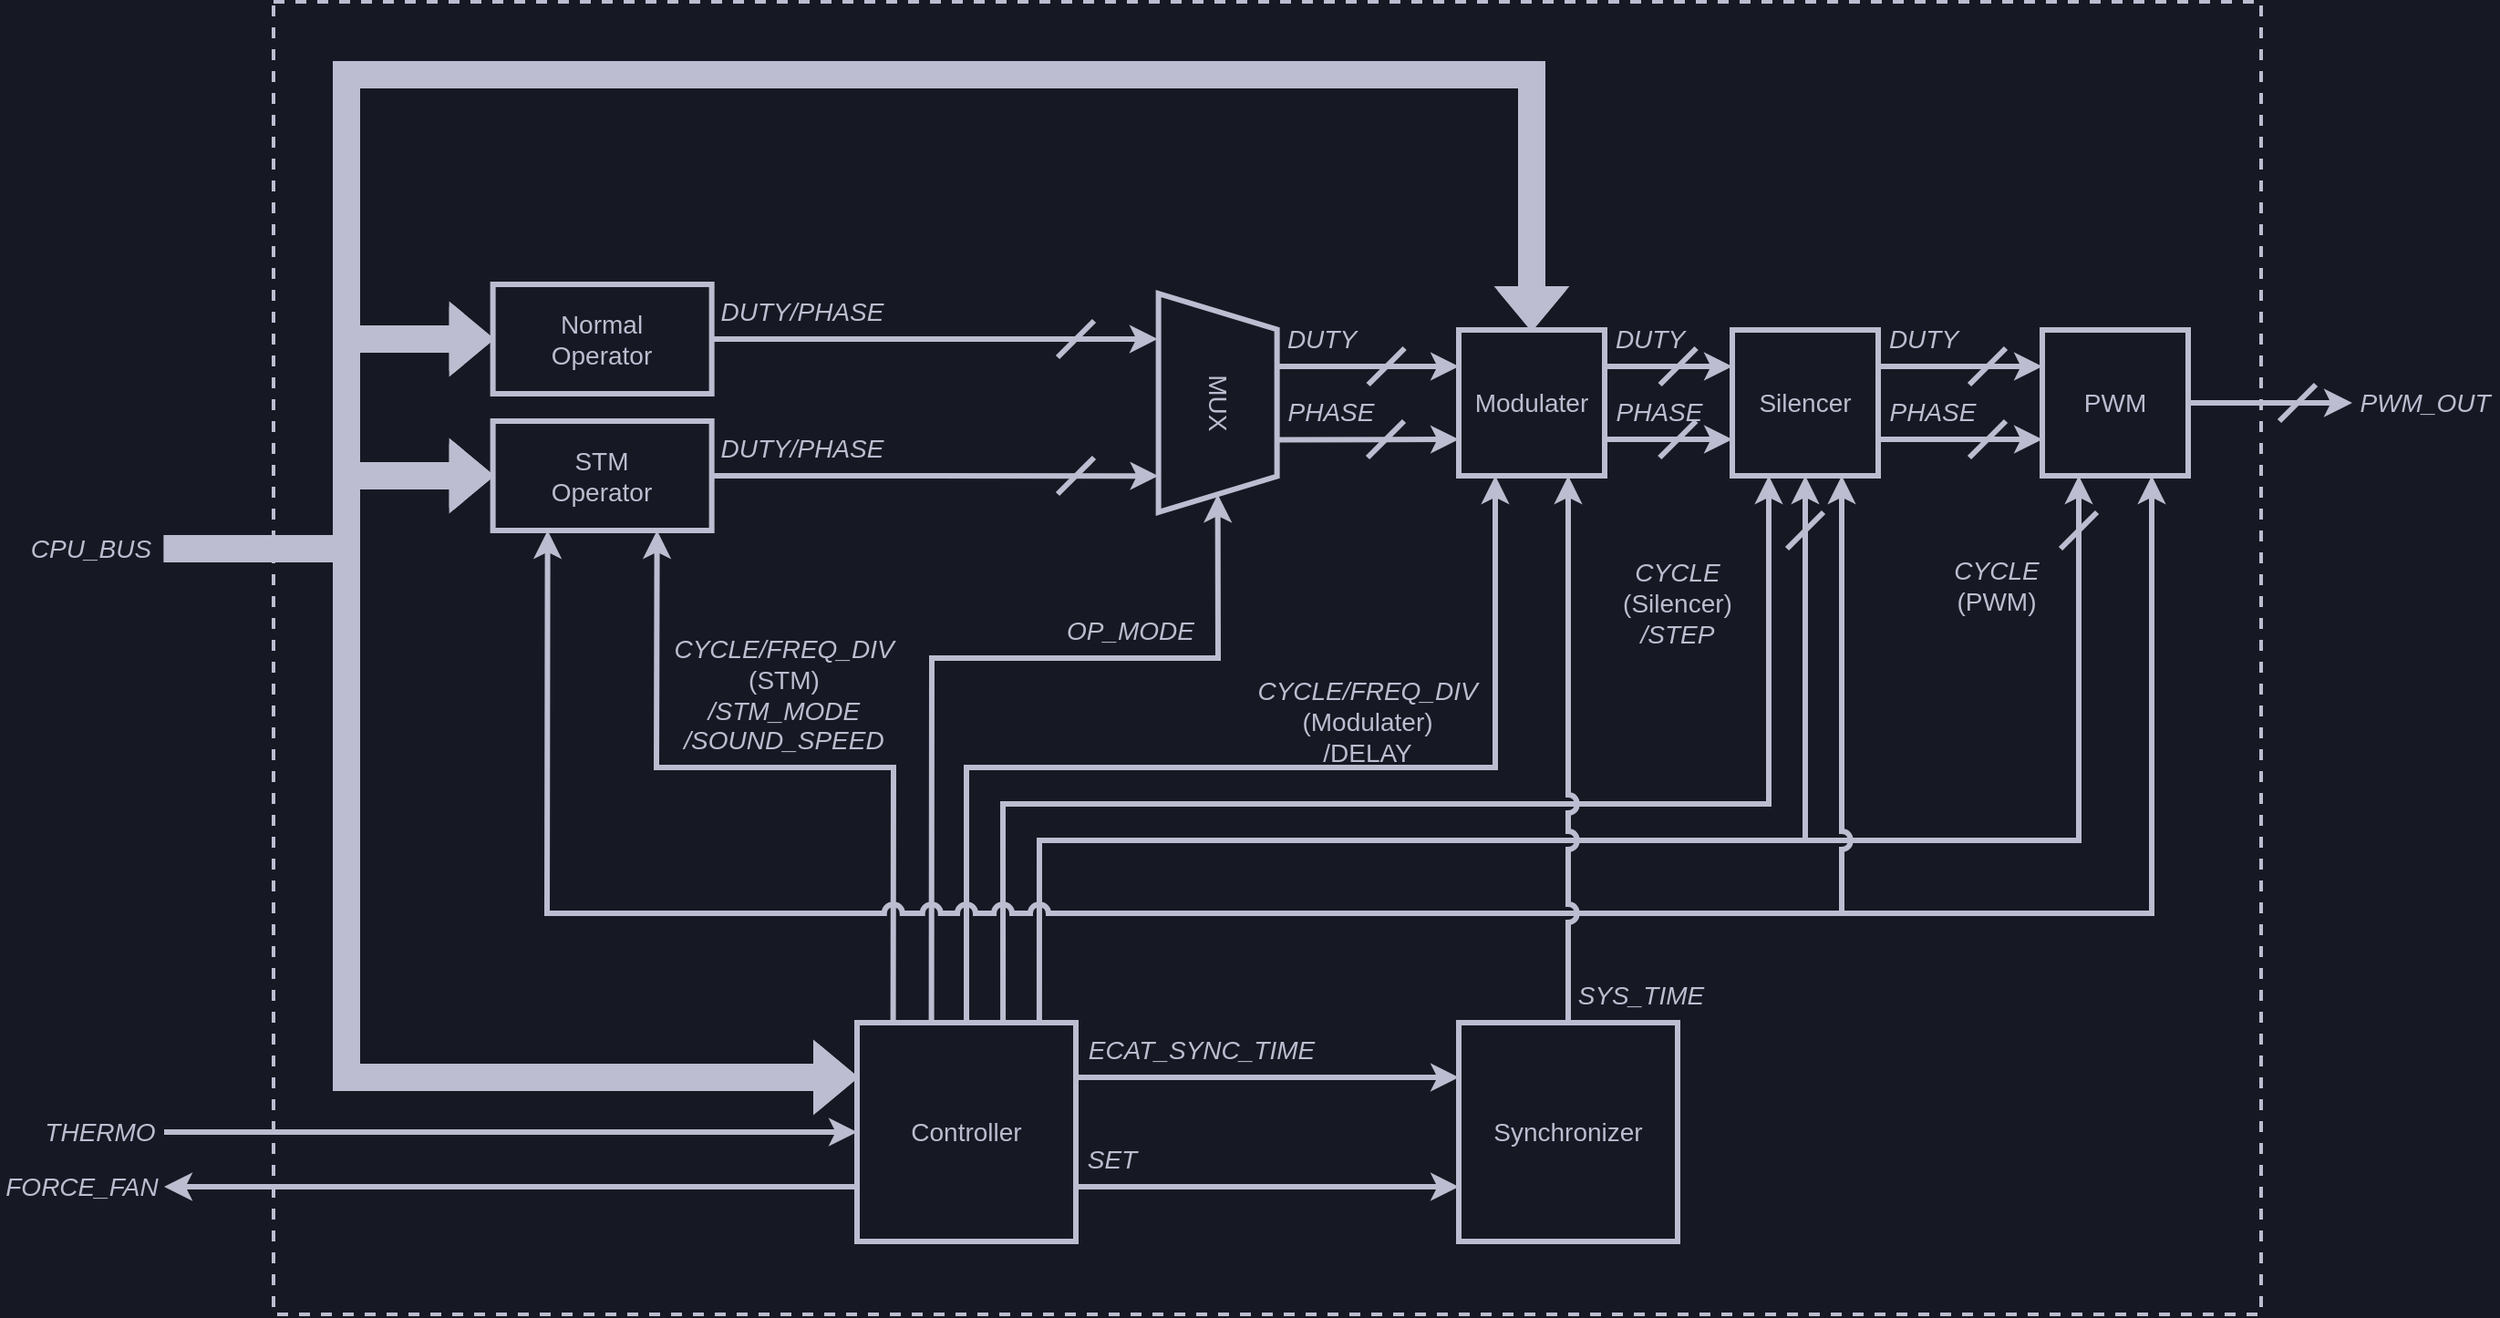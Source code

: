 <mxfile compressed="false">
    <diagram id="86R6ZRfhnQo9sD8B5-7s" name="Page-1">
        <mxGraphModel dx="2268" dy="1302" grid="1" gridSize="10" guides="1" tooltips="1" connect="1" arrows="1" fold="1" page="1" pageScale="1" pageWidth="827" pageHeight="1169" background="#161923" math="0" shadow="0">
            <root>
                <mxCell id="0"/>
                <mxCell id="1" parent="0"/>
                <mxCell id="112" value="" style="rounded=0;whiteSpace=wrap;html=1;labelBackgroundColor=none;fontSize=14;fontColor=#BCBDD0;strokeColor=#bcbdd0;strokeWidth=2;fillColor=none;dashed=1;" parent="1" vertex="1">
                    <mxGeometry x="180" y="120" width="1090" height="720" as="geometry"/>
                </mxCell>
                <mxCell id="2" value="PWM" style="rounded=0;whiteSpace=wrap;html=1;fillColor=none;strokeColor=#BCBDD0;fontColor=#BCBDD0;fontSize=14;strokeWidth=3;" parent="1" vertex="1">
                    <mxGeometry x="1150" y="300" width="80" height="80" as="geometry"/>
                </mxCell>
                <mxCell id="3" value="" style="endArrow=classic;html=1;fontFamily=Helvetica;fontSize=14;fontColor=#BCBDD0;exitX=1;exitY=0.5;exitDx=0;exitDy=0;strokeColor=#BCBDD0;strokeWidth=3;" parent="1" source="2" edge="1">
                    <mxGeometry width="50" height="50" relative="1" as="geometry">
                        <mxPoint x="1430" y="330" as="sourcePoint"/>
                        <mxPoint x="1320" y="340" as="targetPoint"/>
                    </mxGeometry>
                </mxCell>
                <mxCell id="4" value="" style="endArrow=none;html=1;rounded=1;labelBackgroundColor=default;fontFamily=Helvetica;fontSize=14;fontColor=#BCBDD0;strokeColor=#BCBDD0;strokeWidth=3;shape=connector;" parent="1" edge="1">
                    <mxGeometry width="50" height="50" relative="1" as="geometry">
                        <mxPoint x="1280" y="350" as="sourcePoint"/>
                        <mxPoint x="1300" y="330" as="targetPoint"/>
                        <Array as="points">
                            <mxPoint x="1290" y="340"/>
                        </Array>
                    </mxGeometry>
                </mxCell>
                <mxCell id="8" value="Silencer" style="rounded=0;whiteSpace=wrap;html=1;fontFamily=Helvetica;fontSize=14;fontColor=#BCBDD0;strokeColor=#BCBDD0;strokeWidth=3;fillColor=none;" parent="1" vertex="1">
                    <mxGeometry x="980" y="300" width="80" height="80" as="geometry"/>
                </mxCell>
                <mxCell id="10" value="" style="endArrow=classic;html=1;rounded=1;labelBackgroundColor=default;fontFamily=Helvetica;fontSize=14;fontColor=#BCBDD0;strokeColor=#BCBDD0;strokeWidth=3;shape=connector;exitX=1;exitY=0.25;exitDx=0;exitDy=0;entryX=0;entryY=0.25;entryDx=0;entryDy=0;" parent="1" source="8" target="2" edge="1">
                    <mxGeometry width="50" height="50" relative="1" as="geometry">
                        <mxPoint x="1200" y="290" as="sourcePoint"/>
                        <mxPoint x="1250" y="240" as="targetPoint"/>
                    </mxGeometry>
                </mxCell>
                <mxCell id="11" value="" style="endArrow=classic;html=1;rounded=1;labelBackgroundColor=default;fontFamily=Helvetica;fontSize=14;fontColor=#BCBDD0;strokeColor=#BCBDD0;strokeWidth=3;shape=connector;exitX=1;exitY=0.75;exitDx=0;exitDy=0;entryX=0;entryY=0.75;entryDx=0;entryDy=0;" parent="1" source="8" target="2" edge="1">
                    <mxGeometry width="50" height="50" relative="1" as="geometry">
                        <mxPoint x="1070" y="330" as="sourcePoint"/>
                        <mxPoint x="1190" y="330" as="targetPoint"/>
                    </mxGeometry>
                </mxCell>
                <mxCell id="12" value="&lt;i style=&quot;font-size: 14px;&quot;&gt;DUTY&lt;/i&gt;" style="text;html=1;strokeColor=none;fillColor=none;align=center;verticalAlign=middle;whiteSpace=wrap;rounded=0;fontFamily=Helvetica;fontSize=14;fontColor=#BCBDD0;" parent="1" vertex="1">
                    <mxGeometry x="1060" y="290" width="50" height="30" as="geometry"/>
                </mxCell>
                <mxCell id="13" value="&lt;i style=&quot;font-size: 14px;&quot;&gt;PHASE&lt;/i&gt;" style="text;html=1;strokeColor=none;fillColor=none;align=center;verticalAlign=middle;whiteSpace=wrap;rounded=0;fontFamily=Helvetica;fontSize=14;fontColor=#BCBDD0;" parent="1" vertex="1">
                    <mxGeometry x="1060" y="330" width="60" height="30" as="geometry"/>
                </mxCell>
                <mxCell id="22" value="Modulater" style="rounded=0;whiteSpace=wrap;html=1;fontFamily=Helvetica;fontSize=14;fontColor=#BCBDD0;strokeColor=#BCBDD0;strokeWidth=3;fillColor=none;" parent="1" vertex="1">
                    <mxGeometry x="830" y="300" width="80" height="80" as="geometry"/>
                </mxCell>
                <mxCell id="23" value="" style="endArrow=classic;html=1;rounded=0;labelBackgroundColor=default;fontFamily=Helvetica;fontSize=14;fontColor=#BCBDD0;strokeColor=#BCBDD0;strokeWidth=3;shape=connector;entryX=0;entryY=0.25;entryDx=0;entryDy=0;exitX=1;exitY=0.25;exitDx=0;exitDy=0;" parent="1" source="22" target="8" edge="1">
                    <mxGeometry width="50" height="50" relative="1" as="geometry">
                        <mxPoint x="900" y="260" as="sourcePoint"/>
                        <mxPoint x="940" y="440" as="targetPoint"/>
                    </mxGeometry>
                </mxCell>
                <mxCell id="25" value="&lt;i style=&quot;font-size: 14px;&quot;&gt;DUTY&lt;/i&gt;" style="text;html=1;strokeColor=none;fillColor=none;align=center;verticalAlign=middle;whiteSpace=wrap;rounded=0;fontFamily=Helvetica;fontSize=14;fontColor=#BCBDD0;" parent="1" vertex="1">
                    <mxGeometry x="910" y="290" width="50" height="30" as="geometry"/>
                </mxCell>
                <mxCell id="31" value="MUX" style="shape=trapezoid;perimeter=trapezoidPerimeter;whiteSpace=wrap;html=1;fixedSize=1;rounded=0;fontFamily=Helvetica;fontSize=14;fontColor=#BCBDD0;strokeColor=#BCBDD0;strokeWidth=3;fillColor=none;rotation=90;size=19.68;" parent="1" vertex="1">
                    <mxGeometry x="637.82" y="307.5" width="120" height="65" as="geometry"/>
                </mxCell>
                <mxCell id="32" value="" style="endArrow=classic;html=1;rounded=0;labelBackgroundColor=default;fontFamily=Helvetica;fontSize=14;fontColor=#BCBDD0;strokeColor=#BCBDD0;strokeWidth=3;shape=connector;entryX=0;entryY=0.25;entryDx=0;entryDy=0;exitX=0.333;exitY=-0.014;exitDx=0;exitDy=0;exitPerimeter=0;" parent="1" source="31" target="22" edge="1">
                    <mxGeometry width="50" height="50" relative="1" as="geometry">
                        <mxPoint x="910" y="270" as="sourcePoint"/>
                        <mxPoint x="990" y="330" as="targetPoint"/>
                        <Array as="points">
                            <mxPoint x="760" y="320"/>
                        </Array>
                    </mxGeometry>
                </mxCell>
                <mxCell id="34" value="" style="endArrow=classic;html=1;rounded=0;labelBackgroundColor=default;fontFamily=Helvetica;fontSize=14;fontColor=#BCBDD0;strokeColor=#BCBDD0;strokeWidth=3;shape=connector;entryX=0;entryY=0.75;entryDx=0;entryDy=0;exitX=1;exitY=0.75;exitDx=0;exitDy=0;" parent="1" source="22" target="8" edge="1">
                    <mxGeometry width="50" height="50" relative="1" as="geometry">
                        <mxPoint x="790" y="370" as="sourcePoint"/>
                        <mxPoint x="840" y="320" as="targetPoint"/>
                    </mxGeometry>
                </mxCell>
                <mxCell id="35" value="Synchronizer" style="rounded=0;whiteSpace=wrap;html=1;fontFamily=Helvetica;fontSize=14;fontColor=#BCBDD0;strokeColor=#BCBDD0;strokeWidth=3;fillColor=none;" parent="1" vertex="1">
                    <mxGeometry x="830" y="680" width="120" height="120" as="geometry"/>
                </mxCell>
                <mxCell id="36" value="Normal&lt;br style=&quot;font-size: 14px;&quot;&gt;Operator" style="rounded=0;whiteSpace=wrap;html=1;fontFamily=Helvetica;fontSize=14;fontColor=#BCBDD0;strokeColor=#BCBDD0;strokeWidth=3;fillColor=none;" parent="1" vertex="1">
                    <mxGeometry x="300.32" y="275" width="120" height="60" as="geometry"/>
                </mxCell>
                <mxCell id="37" value="STM&lt;br style=&quot;font-size: 14px;&quot;&gt;Operator" style="rounded=0;whiteSpace=wrap;html=1;fontFamily=Helvetica;fontSize=14;fontColor=#BCBDD0;strokeColor=#BCBDD0;strokeWidth=3;fillColor=none;" parent="1" vertex="1">
                    <mxGeometry x="300.32" y="350" width="120" height="60" as="geometry"/>
                </mxCell>
                <mxCell id="38" value="" style="endArrow=classic;html=1;rounded=0;labelBackgroundColor=default;fontFamily=Helvetica;fontSize=14;fontColor=#BCBDD0;strokeColor=#BCBDD0;strokeWidth=3;shape=connector;entryX=0.834;entryY=1.001;entryDx=0;entryDy=0;exitX=1;exitY=0.5;exitDx=0;exitDy=0;entryPerimeter=0;" parent="1" source="37" target="31" edge="1">
                    <mxGeometry width="50" height="50" relative="1" as="geometry">
                        <mxPoint x="750.56" y="369.8" as="sourcePoint"/>
                        <mxPoint x="990" y="370" as="targetPoint"/>
                    </mxGeometry>
                </mxCell>
                <mxCell id="39" value="&lt;i style=&quot;font-size: 14px;&quot;&gt;DUTY/PHASE&lt;/i&gt;" style="text;html=1;strokeColor=none;fillColor=none;align=center;verticalAlign=middle;whiteSpace=wrap;rounded=0;fontFamily=Helvetica;fontSize=14;fontColor=#BCBDD0;" parent="1" vertex="1">
                    <mxGeometry x="420" y="350" width="100" height="30" as="geometry"/>
                </mxCell>
                <mxCell id="40" value="&lt;i style=&quot;font-size: 14px;&quot;&gt;DUTY/PHASE&lt;/i&gt;" style="text;html=1;strokeColor=none;fillColor=none;align=center;verticalAlign=middle;whiteSpace=wrap;rounded=0;fontFamily=Helvetica;fontSize=14;fontColor=#BCBDD0;" parent="1" vertex="1">
                    <mxGeometry x="420.32" y="275" width="99.68" height="30" as="geometry"/>
                </mxCell>
                <mxCell id="41" value="" style="endArrow=classic;html=1;rounded=0;labelBackgroundColor=default;fontFamily=Helvetica;fontSize=14;fontColor=#BCBDD0;strokeColor=#BCBDD0;strokeWidth=3;shape=connector;entryX=0.208;entryY=1.006;entryDx=0;entryDy=0;exitX=1;exitY=0.5;exitDx=0;exitDy=0;entryPerimeter=0;" parent="1" source="36" target="31" edge="1">
                    <mxGeometry width="50" height="50" relative="1" as="geometry">
                        <mxPoint x="510" y="430" as="sourcePoint"/>
                        <mxPoint x="670.32" y="380" as="targetPoint"/>
                    </mxGeometry>
                </mxCell>
                <mxCell id="56" style="edgeStyle=none;shape=connector;rounded=0;html=1;exitX=0.833;exitY=-0.001;exitDx=0;exitDy=0;labelBackgroundColor=default;fontFamily=Helvetica;fontSize=14;fontColor=#BCBDD0;endArrow=classic;strokeColor=#BCBDD0;strokeWidth=3;entryX=0.25;entryY=1;entryDx=0;entryDy=0;jumpStyle=arc;exitPerimeter=0;" parent="1" source="55" target="2" edge="1">
                    <mxGeometry relative="1" as="geometry">
                        <mxPoint x="620.143" y="580" as="targetPoint"/>
                        <Array as="points">
                            <mxPoint x="600" y="580"/>
                            <mxPoint x="1170" y="580"/>
                        </Array>
                    </mxGeometry>
                </mxCell>
                <mxCell id="55" value="Controller" style="rounded=0;whiteSpace=wrap;html=1;fontFamily=Helvetica;fontSize=14;fontColor=#BCBDD0;strokeColor=#BCBDD0;strokeWidth=3;fillColor=none;" parent="1" vertex="1">
                    <mxGeometry x="500" y="680" width="120" height="120" as="geometry"/>
                </mxCell>
                <mxCell id="57" style="edgeStyle=none;shape=connector;rounded=0;html=1;labelBackgroundColor=default;fontFamily=Helvetica;fontSize=14;fontColor=#BCBDD0;endArrow=classic;strokeColor=#BCBDD0;strokeWidth=3;entryX=0.25;entryY=1;entryDx=0;entryDy=0;jumpStyle=arc;exitX=0.667;exitY=-0.004;exitDx=0;exitDy=0;exitPerimeter=0;" parent="1" source="55" target="8" edge="1">
                    <mxGeometry relative="1" as="geometry">
                        <mxPoint x="1170" y="390" as="targetPoint"/>
                        <mxPoint x="620" y="670" as="sourcePoint"/>
                        <Array as="points">
                            <mxPoint x="580" y="560"/>
                            <mxPoint x="1000" y="560"/>
                        </Array>
                    </mxGeometry>
                </mxCell>
                <mxCell id="58" style="edgeStyle=none;shape=connector;rounded=0;html=1;labelBackgroundColor=default;fontFamily=Helvetica;fontSize=14;fontColor=#BCBDD0;endArrow=classic;strokeColor=#BCBDD0;strokeWidth=3;entryX=0.25;entryY=1;entryDx=0;entryDy=0;jumpStyle=arc;exitX=0.5;exitY=0;exitDx=0;exitDy=0;startArrow=none;" parent="1" source="55" target="22" edge="1">
                    <mxGeometry relative="1" as="geometry">
                        <mxPoint x="1010" y="390" as="targetPoint"/>
                        <mxPoint x="210" y="580" as="sourcePoint"/>
                        <Array as="points">
                            <mxPoint x="560" y="540"/>
                            <mxPoint x="850" y="540"/>
                        </Array>
                    </mxGeometry>
                </mxCell>
                <mxCell id="59" style="edgeStyle=none;shape=connector;rounded=0;html=1;labelBackgroundColor=default;fontFamily=Helvetica;fontSize=14;fontColor=#BCBDD0;endArrow=classic;strokeColor=#BCBDD0;strokeWidth=3;entryX=1;entryY=0.5;entryDx=0;entryDy=0;jumpStyle=arc;exitX=0.34;exitY=-0.007;exitDx=0;exitDy=0;exitPerimeter=0;" parent="1" source="55" target="31" edge="1">
                    <mxGeometry relative="1" as="geometry">
                        <mxPoint x="1170" y="390" as="targetPoint"/>
                        <mxPoint x="600" y="680" as="sourcePoint"/>
                        <Array as="points">
                            <mxPoint x="541" y="480"/>
                            <mxPoint x="698" y="480"/>
                        </Array>
                    </mxGeometry>
                </mxCell>
                <mxCell id="60" style="edgeStyle=none;shape=connector;rounded=0;html=1;exitX=0.165;exitY=0.01;exitDx=0;exitDy=0;labelBackgroundColor=default;fontFamily=Helvetica;fontSize=14;fontColor=#BCBDD0;endArrow=classic;strokeColor=#BCBDD0;strokeWidth=3;entryX=0.75;entryY=1;entryDx=0;entryDy=0;jumpStyle=arc;exitPerimeter=0;" parent="1" source="55" target="37" edge="1">
                    <mxGeometry relative="1" as="geometry">
                        <mxPoint x="1090" y="390" as="targetPoint"/>
                        <mxPoint x="450.16" y="679.76" as="sourcePoint"/>
                        <Array as="points">
                            <mxPoint x="520" y="540"/>
                            <mxPoint x="390" y="540"/>
                        </Array>
                    </mxGeometry>
                </mxCell>
                <mxCell id="43" value="" style="endArrow=classic;html=1;rounded=0;labelBackgroundColor=default;fontFamily=Helvetica;fontSize=14;fontColor=#BCBDD0;strokeColor=#BCBDD0;strokeWidth=3;shape=connector;entryX=0.75;entryY=1;entryDx=0;entryDy=0;jumpStyle=arc;" parent="1" target="2" edge="1">
                    <mxGeometry width="50" height="50" relative="1" as="geometry">
                        <mxPoint x="890" y="620" as="sourcePoint"/>
                        <mxPoint x="830" y="290" as="targetPoint"/>
                        <Array as="points">
                            <mxPoint x="890" y="620"/>
                            <mxPoint x="1210" y="620"/>
                        </Array>
                    </mxGeometry>
                </mxCell>
                <mxCell id="47" value="" style="endArrow=classic;html=1;rounded=0;labelBackgroundColor=default;fontFamily=Helvetica;fontSize=14;fontColor=#BCBDD0;strokeColor=#BCBDD0;strokeWidth=3;shape=connector;entryX=0.75;entryY=1;entryDx=0;entryDy=0;jumpStyle=arc;" parent="1" target="8" edge="1">
                    <mxGeometry width="50" height="50" relative="1" as="geometry">
                        <mxPoint x="890" y="620" as="sourcePoint"/>
                        <mxPoint x="1020" y="560" as="targetPoint"/>
                        <Array as="points">
                            <mxPoint x="890" y="620"/>
                            <mxPoint x="1040" y="620"/>
                        </Array>
                    </mxGeometry>
                </mxCell>
                <mxCell id="49" value="" style="endArrow=classic;html=1;rounded=0;labelBackgroundColor=default;fontFamily=Helvetica;fontSize=14;fontColor=#BCBDD0;strokeColor=#BCBDD0;strokeWidth=3;shape=connector;entryX=0.25;entryY=1;entryDx=0;entryDy=0;jumpStyle=arc;" parent="1" target="37" edge="1">
                    <mxGeometry width="50" height="50" relative="1" as="geometry">
                        <mxPoint x="890" y="620" as="sourcePoint"/>
                        <mxPoint x="440" y="560" as="targetPoint"/>
                        <Array as="points">
                            <mxPoint x="890" y="620"/>
                            <mxPoint x="330" y="620"/>
                        </Array>
                    </mxGeometry>
                </mxCell>
                <mxCell id="61" value="&lt;i style=&quot;font-size: 14px;&quot;&gt;SYS_TIME&lt;/i&gt;" style="text;html=1;strokeColor=none;fillColor=none;align=center;verticalAlign=middle;whiteSpace=wrap;rounded=0;fontFamily=Helvetica;fontSize=14;fontColor=#BCBDD0;" parent="1" vertex="1">
                    <mxGeometry x="890" y="650" width="80" height="30" as="geometry"/>
                </mxCell>
                <mxCell id="65" value="&lt;i style=&quot;font-size: 14px;&quot;&gt;CYCLE&lt;/i&gt;&lt;br style=&quot;font-size: 14px;&quot;&gt;(PWM)" style="text;html=1;strokeColor=none;fillColor=none;align=center;verticalAlign=middle;whiteSpace=wrap;rounded=0;fontFamily=Helvetica;fontSize=14;fontColor=#BCBDD0;" parent="1" vertex="1">
                    <mxGeometry x="1090" y="420" width="70" height="40" as="geometry"/>
                </mxCell>
                <mxCell id="68" value="&lt;span style=&quot;font-style: italic ; font-size: 14px&quot;&gt;CYCLE&lt;/span&gt;&lt;i&gt;/FREQ_DIV&lt;br&gt;&lt;/i&gt;(Modulater)&lt;br&gt;/DELAY" style="text;html=1;strokeColor=none;fillColor=none;align=center;verticalAlign=middle;whiteSpace=wrap;rounded=0;fontFamily=Helvetica;fontSize=14;fontColor=#BCBDD0;" parent="1" vertex="1">
                    <mxGeometry x="710" y="490" width="139.68" height="50" as="geometry"/>
                </mxCell>
                <mxCell id="69" value="&lt;i style=&quot;font-size: 14px&quot;&gt;OP_MODE&lt;/i&gt;" style="text;html=1;strokeColor=none;fillColor=none;align=center;verticalAlign=middle;whiteSpace=wrap;rounded=0;fontFamily=Helvetica;fontSize=14;fontColor=#BCBDD0;" parent="1" vertex="1">
                    <mxGeometry x="600" y="450" width="100.32" height="30" as="geometry"/>
                </mxCell>
                <mxCell id="70" value="" style="endArrow=none;html=1;rounded=1;labelBackgroundColor=default;fontFamily=Helvetica;fontSize=14;fontColor=#BCBDD0;strokeColor=#BCBDD0;strokeWidth=3;shape=connector;" parent="1" edge="1">
                    <mxGeometry width="50" height="50" relative="1" as="geometry">
                        <mxPoint x="1110" y="330" as="sourcePoint"/>
                        <mxPoint x="1130" y="310" as="targetPoint"/>
                        <Array as="points">
                            <mxPoint x="1120" y="320"/>
                        </Array>
                    </mxGeometry>
                </mxCell>
                <mxCell id="72" value="" style="endArrow=none;html=1;rounded=1;labelBackgroundColor=default;fontFamily=Helvetica;fontSize=14;fontColor=#BCBDD0;strokeColor=#BCBDD0;strokeWidth=3;shape=connector;" parent="1" edge="1">
                    <mxGeometry width="50" height="50" relative="1" as="geometry">
                        <mxPoint x="1110" y="370" as="sourcePoint"/>
                        <mxPoint x="1130" y="350" as="targetPoint"/>
                        <Array as="points">
                            <mxPoint x="1120" y="360"/>
                        </Array>
                    </mxGeometry>
                </mxCell>
                <mxCell id="73" value="" style="endArrow=none;html=1;rounded=1;labelBackgroundColor=default;fontFamily=Helvetica;fontSize=14;fontColor=#BCBDD0;strokeColor=#BCBDD0;strokeWidth=3;shape=connector;" parent="1" edge="1">
                    <mxGeometry width="50" height="50" relative="1" as="geometry">
                        <mxPoint x="940.32" y="330" as="sourcePoint"/>
                        <mxPoint x="960.32" y="310" as="targetPoint"/>
                    </mxGeometry>
                </mxCell>
                <mxCell id="75" value="" style="endArrow=none;html=1;rounded=1;labelBackgroundColor=default;fontFamily=Helvetica;fontSize=14;fontColor=#BCBDD0;strokeColor=#BCBDD0;strokeWidth=3;shape=connector;" parent="1" edge="1">
                    <mxGeometry width="50" height="50" relative="1" as="geometry">
                        <mxPoint x="940.16" y="370" as="sourcePoint"/>
                        <mxPoint x="960.16" y="350" as="targetPoint"/>
                    </mxGeometry>
                </mxCell>
                <mxCell id="77" value="" style="endArrow=none;html=1;rounded=1;labelBackgroundColor=default;fontFamily=Helvetica;fontSize=14;fontColor=#BCBDD0;strokeColor=#BCBDD0;strokeWidth=3;shape=connector;" parent="1" edge="1">
                    <mxGeometry width="50" height="50" relative="1" as="geometry">
                        <mxPoint x="780.32" y="330" as="sourcePoint"/>
                        <mxPoint x="800.32" y="310" as="targetPoint"/>
                    </mxGeometry>
                </mxCell>
                <mxCell id="78" value="" style="endArrow=none;html=1;rounded=1;labelBackgroundColor=default;fontFamily=Helvetica;fontSize=14;fontColor=#BCBDD0;strokeColor=#BCBDD0;strokeWidth=3;shape=connector;" parent="1" edge="1">
                    <mxGeometry width="50" height="50" relative="1" as="geometry">
                        <mxPoint x="610" y="315" as="sourcePoint"/>
                        <mxPoint x="630" y="295" as="targetPoint"/>
                    </mxGeometry>
                </mxCell>
                <mxCell id="79" value="" style="endArrow=none;html=1;rounded=1;labelBackgroundColor=default;fontFamily=Helvetica;fontSize=14;fontColor=#BCBDD0;strokeColor=#BCBDD0;strokeWidth=3;shape=connector;" parent="1" edge="1">
                    <mxGeometry width="50" height="50" relative="1" as="geometry">
                        <mxPoint x="610" y="390" as="sourcePoint"/>
                        <mxPoint x="630" y="370" as="targetPoint"/>
                    </mxGeometry>
                </mxCell>
                <mxCell id="80" value="&lt;i style=&quot;font-size: 14px&quot;&gt;CYCLE&lt;/i&gt;&lt;br style=&quot;font-size: 14px&quot;&gt;(Silencer)&lt;br style=&quot;font-size: 14px&quot;&gt;&lt;i&gt;/STEP&lt;/i&gt;" style="text;html=1;strokeColor=none;fillColor=none;align=center;verticalAlign=middle;whiteSpace=wrap;rounded=0;fontFamily=Helvetica;fontSize=14;fontColor=#BCBDD0;" parent="1" vertex="1">
                    <mxGeometry x="900" y="420" width="100.32" height="60" as="geometry"/>
                </mxCell>
                <mxCell id="82" value="" style="shape=flexArrow;endArrow=classic;html=1;rounded=0;labelBackgroundColor=default;fontFamily=Helvetica;fontSize=14;fontColor=#BCBDD0;strokeColor=#BCBDD0;strokeWidth=3;jumpStyle=arc;entryX=0;entryY=0.5;entryDx=0;entryDy=0;fillColor=#BCBDD0;" parent="1" target="37" edge="1">
                    <mxGeometry width="50" height="50" relative="1" as="geometry">
                        <mxPoint x="120" y="420" as="sourcePoint"/>
                        <mxPoint x="250" y="420" as="targetPoint"/>
                        <Array as="points">
                            <mxPoint x="220" y="420"/>
                            <mxPoint x="220" y="380"/>
                        </Array>
                    </mxGeometry>
                </mxCell>
                <mxCell id="83" value="" style="shape=flexArrow;endArrow=classic;html=1;rounded=0;labelBackgroundColor=default;fontFamily=Helvetica;fontSize=14;fontColor=#BCBDD0;strokeColor=#BCBDD0;strokeWidth=3;jumpStyle=arc;entryX=0;entryY=0.5;entryDx=0;entryDy=0;sketch=0;fillColor=#BCBDD0;" parent="1" target="36" edge="1">
                    <mxGeometry width="50" height="50" relative="1" as="geometry">
                        <mxPoint x="120" y="420" as="sourcePoint"/>
                        <mxPoint x="220" y="130" as="targetPoint"/>
                        <Array as="points">
                            <mxPoint x="220" y="420"/>
                            <mxPoint x="220" y="305"/>
                        </Array>
                    </mxGeometry>
                </mxCell>
                <mxCell id="85" value="" style="shape=flexArrow;endArrow=classic;html=1;rounded=0;labelBackgroundColor=default;fontFamily=Helvetica;fontSize=14;fontColor=#BCBDD0;strokeColor=#BCBDD0;strokeWidth=3;jumpStyle=arc;entryX=0.5;entryY=0;entryDx=0;entryDy=0;sketch=0;fillColor=#BCBDD0;" parent="1" target="22" edge="1">
                    <mxGeometry width="50" height="50" relative="1" as="geometry">
                        <mxPoint x="200" y="420" as="sourcePoint"/>
                        <mxPoint x="390" y="270" as="targetPoint"/>
                        <Array as="points">
                            <mxPoint x="220" y="420"/>
                            <mxPoint x="220" y="160"/>
                            <mxPoint x="870" y="160"/>
                        </Array>
                    </mxGeometry>
                </mxCell>
                <mxCell id="86" value="" style="shape=flexArrow;endArrow=classic;html=1;rounded=0;labelBackgroundColor=default;fontFamily=Helvetica;fontSize=14;fontColor=#BCBDD0;strokeColor=#BCBDD0;strokeWidth=3;jumpStyle=arc;entryX=0;entryY=0.25;entryDx=0;entryDy=0;fillColor=#BCBDD0;exitX=1;exitY=0.5;exitDx=0;exitDy=0;" parent="1" source="108" target="55" edge="1">
                    <mxGeometry width="50" height="50" relative="1" as="geometry">
                        <mxPoint x="170" y="430" as="sourcePoint"/>
                        <mxPoint x="430" y="720" as="targetPoint"/>
                        <Array as="points">
                            <mxPoint x="220" y="420"/>
                            <mxPoint x="220" y="710"/>
                        </Array>
                    </mxGeometry>
                </mxCell>
                <mxCell id="52" style="edgeStyle=none;shape=connector;rounded=0;html=1;labelBackgroundColor=default;fontFamily=Helvetica;fontSize=14;fontColor=#BCBDD0;endArrow=classic;strokeColor=#BCBDD0;strokeWidth=3;jumpStyle=arc;entryX=0.75;entryY=1;entryDx=0;entryDy=0;" parent="1" target="22" edge="1">
                    <mxGeometry relative="1" as="geometry">
                        <mxPoint x="890" y="610" as="sourcePoint"/>
                        <mxPoint x="940" y="360" as="targetPoint"/>
                    </mxGeometry>
                </mxCell>
                <mxCell id="89" style="edgeStyle=none;shape=connector;rounded=0;html=1;labelBackgroundColor=default;fontFamily=Helvetica;fontSize=14;fontColor=#BCBDD0;endArrow=classic;strokeColor=#BCBDD0;strokeWidth=3;entryX=0.5;entryY=1;entryDx=0;entryDy=0;jumpStyle=arc;" parent="1" target="8" edge="1">
                    <mxGeometry relative="1" as="geometry">
                        <mxPoint x="1170" y="390" as="targetPoint"/>
                        <mxPoint x="1020" y="580" as="sourcePoint"/>
                    </mxGeometry>
                </mxCell>
                <mxCell id="90" value="" style="endArrow=none;html=1;rounded=1;labelBackgroundColor=default;fontFamily=Helvetica;fontSize=14;fontColor=#BCBDD0;strokeColor=#BCBDD0;strokeWidth=3;shape=connector;" parent="1" edge="1">
                    <mxGeometry width="50" height="50" relative="1" as="geometry">
                        <mxPoint x="1010" y="420" as="sourcePoint"/>
                        <mxPoint x="1030" y="400" as="targetPoint"/>
                    </mxGeometry>
                </mxCell>
                <mxCell id="91" value="" style="endArrow=none;html=1;rounded=1;labelBackgroundColor=default;fontFamily=Helvetica;fontSize=14;fontColor=#BCBDD0;strokeColor=#BCBDD0;strokeWidth=3;shape=connector;" parent="1" edge="1">
                    <mxGeometry width="50" height="50" relative="1" as="geometry">
                        <mxPoint x="1160" y="420" as="sourcePoint"/>
                        <mxPoint x="1180" y="400" as="targetPoint"/>
                    </mxGeometry>
                </mxCell>
                <mxCell id="92" value="&lt;i style=&quot;font-size: 14px&quot;&gt;ECAT_SYNC_TIME&lt;/i&gt;" style="text;html=1;strokeColor=none;fillColor=none;align=center;verticalAlign=middle;whiteSpace=wrap;rounded=0;fontFamily=Helvetica;fontSize=14;fontColor=#BCBDD0;" parent="1" vertex="1">
                    <mxGeometry x="620" y="680" width="137.82" height="30" as="geometry"/>
                </mxCell>
                <mxCell id="93" value="" style="endArrow=classic;html=1;rounded=0;labelBackgroundColor=default;fontFamily=Helvetica;fontSize=14;fontColor=#BCBDD0;strokeColor=#BCBDD0;strokeWidth=3;shape=connector;entryX=0;entryY=0.25;entryDx=0;entryDy=0;exitX=1;exitY=0.25;exitDx=0;exitDy=0;" parent="1" source="55" target="35" edge="1">
                    <mxGeometry width="50" height="50" relative="1" as="geometry">
                        <mxPoint x="620" y="640" as="sourcePoint"/>
                        <mxPoint x="670.32" y="320.0" as="targetPoint"/>
                    </mxGeometry>
                </mxCell>
                <mxCell id="94" value="" style="endArrow=classic;html=1;rounded=0;labelBackgroundColor=default;fontFamily=Helvetica;fontSize=14;fontColor=#BCBDD0;strokeColor=#BCBDD0;strokeWidth=3;shape=connector;entryX=0;entryY=0.75;entryDx=0;entryDy=0;exitX=1;exitY=0.75;exitDx=0;exitDy=0;" parent="1" source="55" target="35" edge="1">
                    <mxGeometry width="50" height="50" relative="1" as="geometry">
                        <mxPoint x="640" y="710" as="sourcePoint"/>
                        <mxPoint x="750" y="710" as="targetPoint"/>
                    </mxGeometry>
                </mxCell>
                <mxCell id="95" value="&lt;i style=&quot;font-size: 14px;&quot;&gt;SET&lt;/i&gt;" style="text;html=1;strokeColor=none;fillColor=none;align=center;verticalAlign=middle;whiteSpace=wrap;rounded=0;fontFamily=Helvetica;fontSize=14;fontColor=#BCBDD0;" parent="1" vertex="1">
                    <mxGeometry x="620" y="740" width="40" height="30" as="geometry"/>
                </mxCell>
                <mxCell id="96" value="&lt;span style=&quot;font-style: italic ; font-size: 14px&quot;&gt;CYCLE&lt;/span&gt;&lt;span style=&quot;font-size: 14px&quot;&gt;&lt;i&gt;/&lt;/i&gt;&lt;/span&gt;&lt;i&gt;FREQ_DIV&lt;br&gt;&lt;/i&gt;(STM)&lt;br&gt;&lt;i&gt;/STM_MODE&lt;br&gt;/SOUND_SPEED&lt;br&gt;&lt;/i&gt;" style="text;html=1;strokeColor=none;fillColor=none;align=center;verticalAlign=middle;whiteSpace=wrap;rounded=0;fontFamily=Helvetica;fontSize=14;fontColor=#BCBDD0;" parent="1" vertex="1">
                    <mxGeometry x="390" y="460" width="140.32" height="80" as="geometry"/>
                </mxCell>
                <mxCell id="97" value="&lt;i style=&quot;font-size: 14px;&quot;&gt;PHASE&lt;/i&gt;" style="text;html=1;strokeColor=none;fillColor=none;align=center;verticalAlign=middle;whiteSpace=wrap;rounded=0;fontFamily=Helvetica;fontSize=14;fontColor=#BCBDD0;" parent="1" vertex="1">
                    <mxGeometry x="910" y="330" width="60" height="30" as="geometry"/>
                </mxCell>
                <mxCell id="98" value="" style="endArrow=none;html=1;rounded=1;labelBackgroundColor=default;fontFamily=Helvetica;fontSize=14;fontColor=#BCBDD0;strokeColor=#BCBDD0;strokeWidth=3;shape=connector;" parent="1" edge="1">
                    <mxGeometry width="50" height="50" relative="1" as="geometry">
                        <mxPoint x="780.0" y="370" as="sourcePoint"/>
                        <mxPoint x="800.0" y="350" as="targetPoint"/>
                    </mxGeometry>
                </mxCell>
                <mxCell id="99" value="" style="endArrow=classic;html=1;rounded=0;labelBackgroundColor=default;fontFamily=Helvetica;fontSize=14;fontColor=#BCBDD0;strokeColor=#BCBDD0;strokeWidth=3;shape=connector;entryX=0;entryY=0.75;entryDx=0;entryDy=0;exitX=0.669;exitY=-0.005;exitDx=0;exitDy=0;exitPerimeter=0;" parent="1" source="31" target="22" edge="1">
                    <mxGeometry width="50" height="50" relative="1" as="geometry">
                        <mxPoint x="740.515" y="369.8" as="sourcePoint"/>
                        <mxPoint x="990" y="370" as="targetPoint"/>
                    </mxGeometry>
                </mxCell>
                <mxCell id="102" value="&lt;i style=&quot;font-size: 14px;&quot;&gt;DUTY&lt;/i&gt;" style="text;html=1;strokeColor=none;fillColor=none;align=center;verticalAlign=middle;whiteSpace=wrap;rounded=0;fontFamily=Helvetica;fontSize=14;fontColor=#BCBDD0;" parent="1" vertex="1">
                    <mxGeometry x="730" y="290" width="50" height="30" as="geometry"/>
                </mxCell>
                <mxCell id="103" value="&lt;i style=&quot;font-size: 14px;&quot;&gt;PHASE&lt;/i&gt;" style="text;html=1;strokeColor=none;fillColor=none;align=center;verticalAlign=middle;whiteSpace=wrap;rounded=0;fontFamily=Helvetica;fontSize=14;fontColor=#BCBDD0;" parent="1" vertex="1">
                    <mxGeometry x="730" y="330" width="60" height="30" as="geometry"/>
                </mxCell>
                <mxCell id="106" value="" style="endArrow=none;html=1;rounded=0;labelBackgroundColor=default;fontFamily=Helvetica;fontSize=14;fontColor=#BCBDD0;strokeColor=#BCBDD0;strokeWidth=3;shape=connector;exitX=0;exitY=0.5;exitDx=0;exitDy=0;startArrow=classic;startFill=1;endFill=0;" parent="1" source="55" edge="1">
                    <mxGeometry width="50" height="50" relative="1" as="geometry">
                        <mxPoint x="630" y="780" as="sourcePoint"/>
                        <mxPoint x="120" y="740" as="targetPoint"/>
                    </mxGeometry>
                </mxCell>
                <mxCell id="107" value="" style="endArrow=classic;html=1;rounded=0;labelBackgroundColor=default;fontFamily=Helvetica;fontSize=14;fontColor=#BCBDD0;strokeColor=#BCBDD0;strokeWidth=3;shape=connector;exitX=0;exitY=0.75;exitDx=0;exitDy=0;" parent="1" source="55" edge="1">
                    <mxGeometry width="50" height="50" relative="1" as="geometry">
                        <mxPoint x="490" y="770" as="sourcePoint"/>
                        <mxPoint x="120" y="770" as="targetPoint"/>
                    </mxGeometry>
                </mxCell>
                <mxCell id="108" value="&lt;i style=&quot;font-size: 14px&quot;&gt;CPU_BUS&lt;/i&gt;" style="text;html=1;strokeColor=none;fillColor=none;align=center;verticalAlign=middle;whiteSpace=wrap;rounded=0;fontFamily=Helvetica;fontSize=14;fontColor=#BCBDD0;" parent="1" vertex="1">
                    <mxGeometry x="40" y="400" width="79.68" height="40" as="geometry"/>
                </mxCell>
                <mxCell id="109" value="&lt;i style=&quot;font-size: 14px&quot;&gt;THERMO&lt;/i&gt;" style="text;html=1;strokeColor=none;fillColor=none;align=center;verticalAlign=middle;whiteSpace=wrap;rounded=0;fontFamily=Helvetica;fontSize=14;fontColor=#BCBDD0;" parent="1" vertex="1">
                    <mxGeometry x="50" y="720" width="69.68" height="40" as="geometry"/>
                </mxCell>
                <mxCell id="110" value="&lt;i style=&quot;font-size: 14px&quot;&gt;FORCE_FAN&lt;/i&gt;" style="text;html=1;strokeColor=none;fillColor=none;align=center;verticalAlign=middle;whiteSpace=wrap;rounded=0;fontFamily=Helvetica;fontSize=14;fontColor=#BCBDD0;" parent="1" vertex="1">
                    <mxGeometry x="30" y="750" width="89.68" height="40" as="geometry"/>
                </mxCell>
                <mxCell id="111" value="&lt;i style=&quot;font-size: 14px&quot;&gt;PWM_OUT&lt;/i&gt;" style="text;html=1;strokeColor=none;fillColor=none;align=center;verticalAlign=middle;whiteSpace=wrap;rounded=0;fontFamily=Helvetica;fontSize=14;fontColor=#BCBDD0;" parent="1" vertex="1">
                    <mxGeometry x="1320" y="320" width="80" height="40" as="geometry"/>
                </mxCell>
                <mxCell id="113" style="edgeStyle=none;shape=connector;rounded=0;html=1;labelBackgroundColor=default;fontFamily=Helvetica;fontSize=14;fontColor=#BCBDD0;endArrow=none;strokeColor=#BCBDD0;strokeWidth=3;jumpStyle=arc;exitX=0.5;exitY=0;exitDx=0;exitDy=0;endFill=0;" parent="1" source="35" edge="1">
                    <mxGeometry relative="1" as="geometry">
                        <mxPoint x="900" y="620" as="sourcePoint"/>
                        <mxPoint x="890" y="600" as="targetPoint"/>
                    </mxGeometry>
                </mxCell>
            </root>
        </mxGraphModel>
    </diagram>
</mxfile>